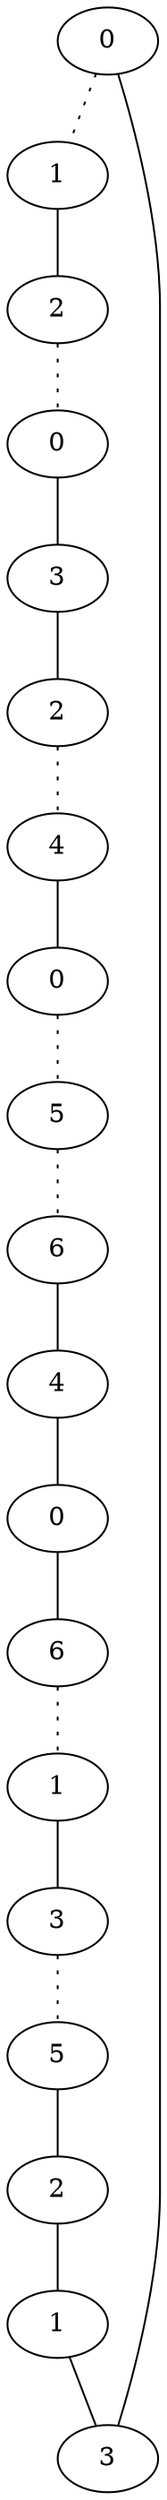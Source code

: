 graph {
a0[label=0];
a1[label=1];
a2[label=2];
a3[label=0];
a4[label=3];
a5[label=2];
a6[label=4];
a7[label=0];
a8[label=5];
a9[label=6];
a10[label=4];
a11[label=0];
a12[label=6];
a13[label=1];
a14[label=3];
a15[label=5];
a16[label=2];
a17[label=1];
a18[label=3];
a0 -- a1 [style=dotted];
a0 -- a18;
a1 -- a2;
a2 -- a3 [style=dotted];
a3 -- a4;
a4 -- a5;
a5 -- a6 [style=dotted];
a6 -- a7;
a7 -- a8 [style=dotted];
a8 -- a9 [style=dotted];
a9 -- a10;
a10 -- a11;
a11 -- a12;
a12 -- a13 [style=dotted];
a13 -- a14;
a14 -- a15 [style=dotted];
a15 -- a16;
a16 -- a17;
a17 -- a18;
}
